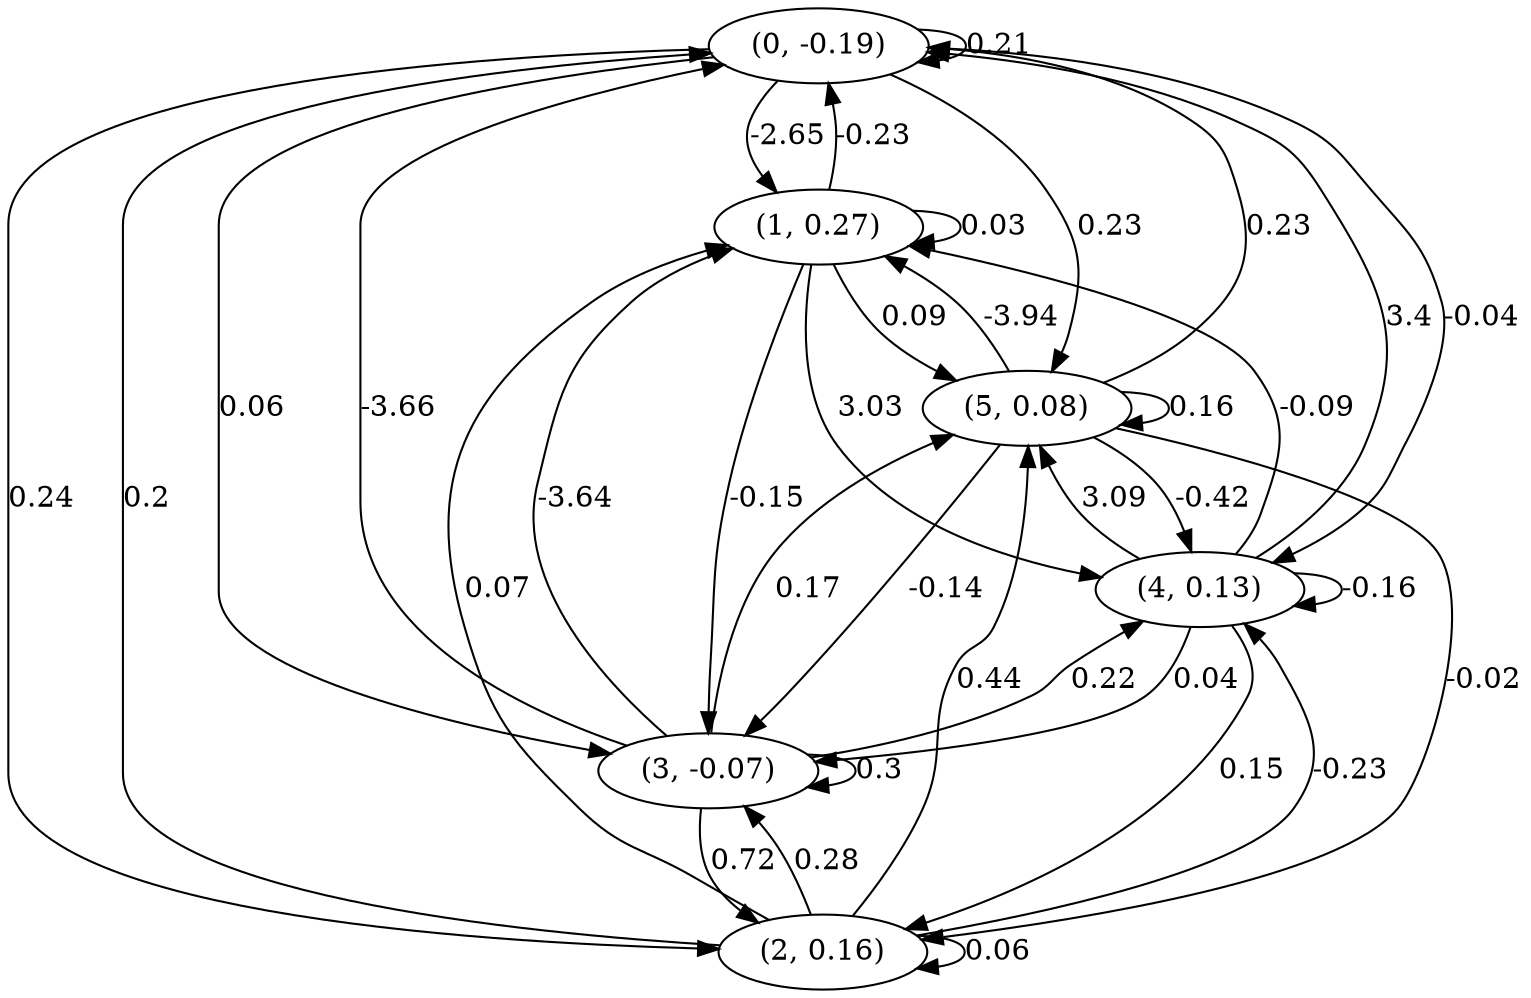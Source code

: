digraph {
    0 [ label = "(0, -0.19)" ]
    1 [ label = "(1, 0.27)" ]
    2 [ label = "(2, 0.16)" ]
    3 [ label = "(3, -0.07)" ]
    4 [ label = "(4, 0.13)" ]
    5 [ label = "(5, 0.08)" ]
    0 -> 0 [ label = "0.21" ]
    1 -> 1 [ label = "0.03" ]
    2 -> 2 [ label = "0.06" ]
    3 -> 3 [ label = "0.3" ]
    4 -> 4 [ label = "-0.16" ]
    5 -> 5 [ label = "0.16" ]
    1 -> 0 [ label = "-0.23" ]
    2 -> 0 [ label = "0.2" ]
    3 -> 0 [ label = "-3.66" ]
    4 -> 0 [ label = "3.4" ]
    5 -> 0 [ label = "0.23" ]
    0 -> 1 [ label = "-2.65" ]
    2 -> 1 [ label = "0.07" ]
    3 -> 1 [ label = "-3.64" ]
    4 -> 1 [ label = "-0.09" ]
    5 -> 1 [ label = "-3.94" ]
    0 -> 2 [ label = "0.24" ]
    3 -> 2 [ label = "0.72" ]
    4 -> 2 [ label = "0.15" ]
    5 -> 2 [ label = "-0.02" ]
    0 -> 3 [ label = "0.06" ]
    1 -> 3 [ label = "-0.15" ]
    2 -> 3 [ label = "0.28" ]
    4 -> 3 [ label = "0.04" ]
    5 -> 3 [ label = "-0.14" ]
    0 -> 4 [ label = "-0.04" ]
    1 -> 4 [ label = "3.03" ]
    2 -> 4 [ label = "-0.23" ]
    3 -> 4 [ label = "0.22" ]
    5 -> 4 [ label = "-0.42" ]
    0 -> 5 [ label = "0.23" ]
    1 -> 5 [ label = "0.09" ]
    2 -> 5 [ label = "0.44" ]
    3 -> 5 [ label = "0.17" ]
    4 -> 5 [ label = "3.09" ]
}

